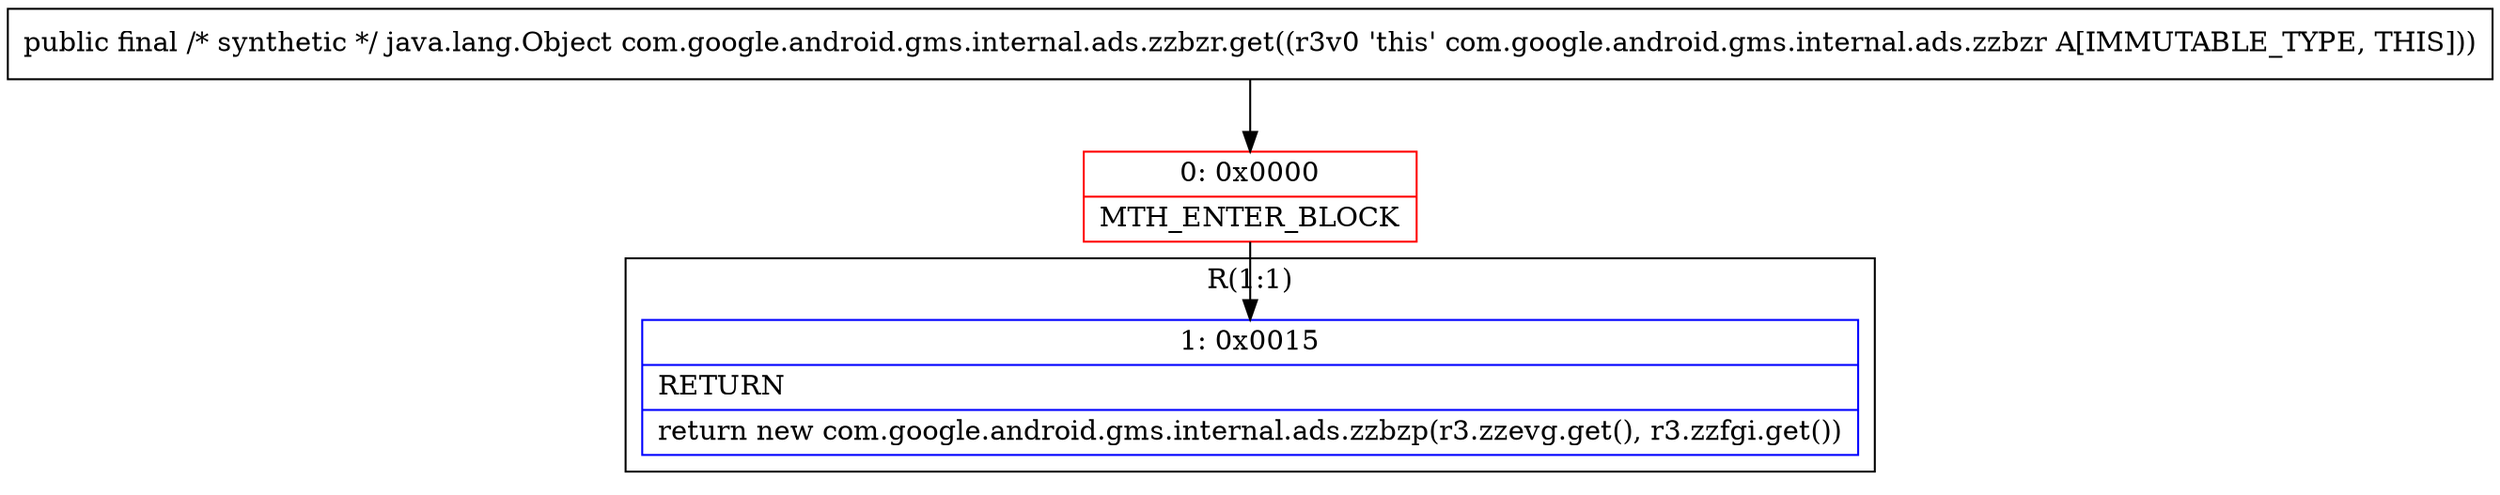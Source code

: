 digraph "CFG forcom.google.android.gms.internal.ads.zzbzr.get()Ljava\/lang\/Object;" {
subgraph cluster_Region_1317447491 {
label = "R(1:1)";
node [shape=record,color=blue];
Node_1 [shape=record,label="{1\:\ 0x0015|RETURN\l|return new com.google.android.gms.internal.ads.zzbzp(r3.zzevg.get(), r3.zzfgi.get())\l}"];
}
Node_0 [shape=record,color=red,label="{0\:\ 0x0000|MTH_ENTER_BLOCK\l}"];
MethodNode[shape=record,label="{public final \/* synthetic *\/ java.lang.Object com.google.android.gms.internal.ads.zzbzr.get((r3v0 'this' com.google.android.gms.internal.ads.zzbzr A[IMMUTABLE_TYPE, THIS])) }"];
MethodNode -> Node_0;
Node_0 -> Node_1;
}

